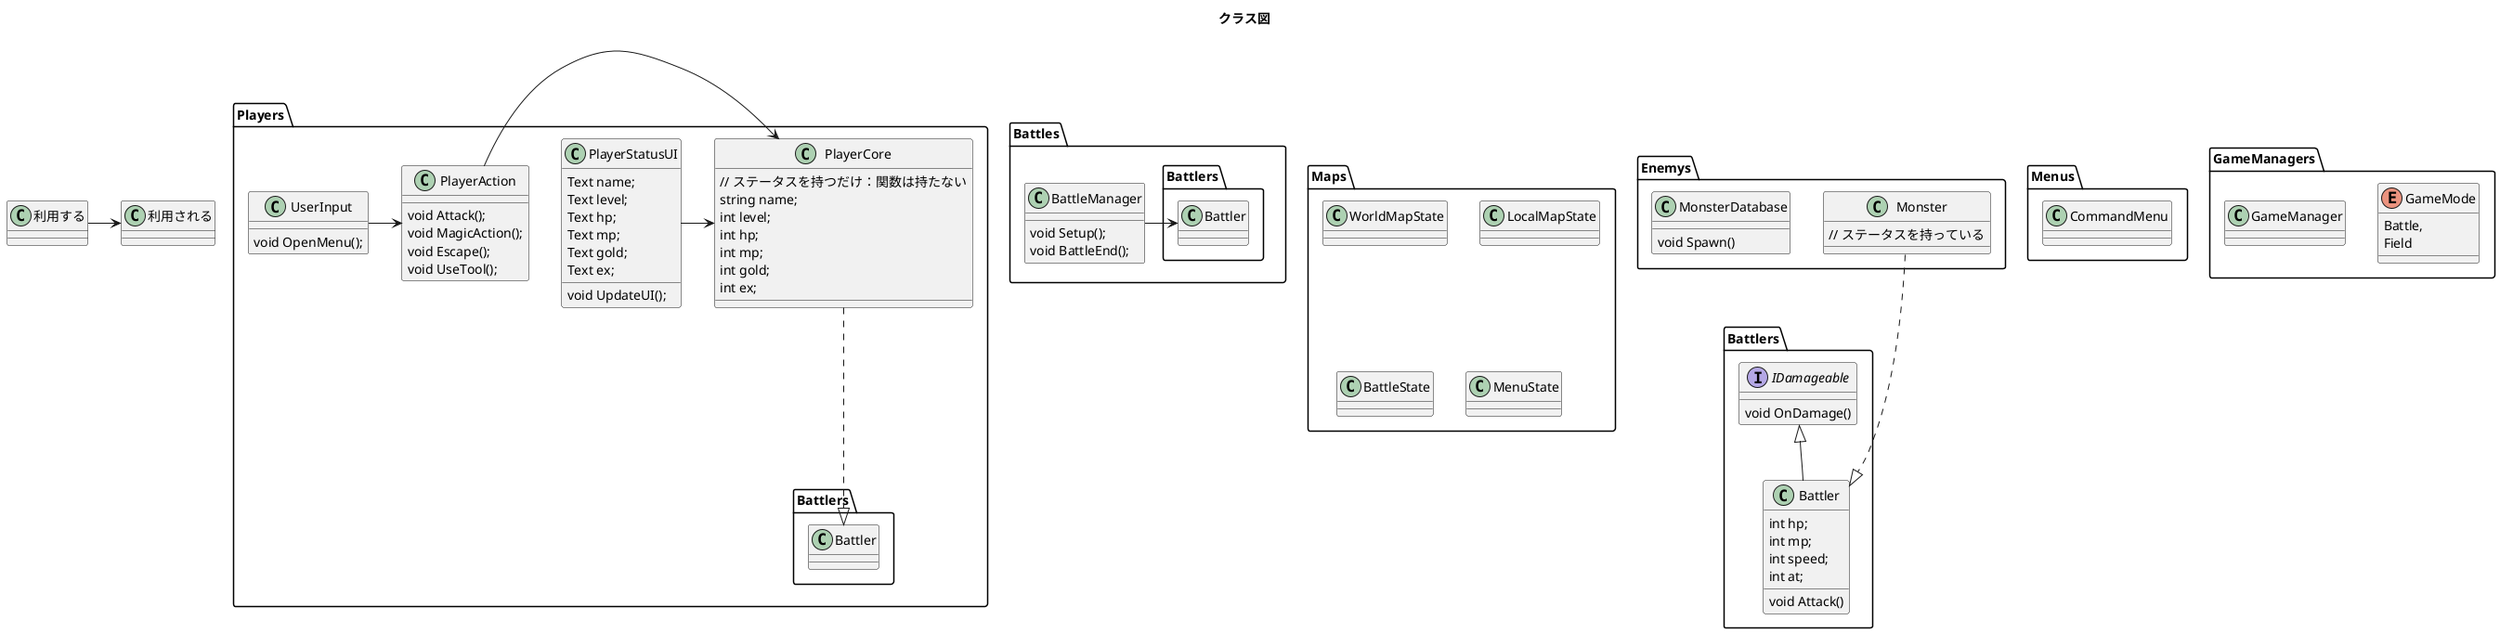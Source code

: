@startuml
title クラス図

利用する -> 利用される

namespace Maps{
    class WorldMapState{
    }
    class LocalMapState{
    }
    class BattleState{
    }
    class MenuState{
    }

}

namespace Players{
    class PlayerStatusUI
    {    
        Text name;
        Text level;
        Text hp;
        Text mp;
        Text gold;
        Text ex;
        void UpdateUI();
    }

    class PlayerCore
    {
        // ステータスを持つだけ：関数は持たない
        string name;
        int level;
        int hp;
        int mp;
        int gold;
        int ex;
    }
    class PlayerAction
    {
        void Attack();
        void MagicAction();
        void Escape();
        void UseTool();
    }

    PlayerAction -> PlayerCore
    PlayerStatusUI -> PlayerCore
    PlayerCore ...|> Battlers.Battler

    UserInput -> PlayerAction 

    class UserInput
    {
        void OpenMenu();
    }
}


namespace Battles {

    class BattleManager
    {
        void Setup();
        void BattleEnd();
    }
    BattleManager ->Battlers.Battler
}
namespace Battlers {

    class Battler
    {
        int hp;
        int mp;
        int speed;
        int at;
        
        void Attack()
    }
    interface IDamageable
    {
        void OnDamage()
    }

    IDamageable <|-- Battler
}

namespace Menus{
    class CommandMenu
    {
    }

}

namespace GameManagers{

    enum GameMode
    {
        Battle,
        Field
    }

    class GameManager
    {
    }
}

namespace Enemys{

    Monster ...|> Battlers.Battler

    class Monster
    {
        // ステータスを持っている
    }

    class MonsterDatabase
    {
        void Spawn()
    }
}
@enduml
